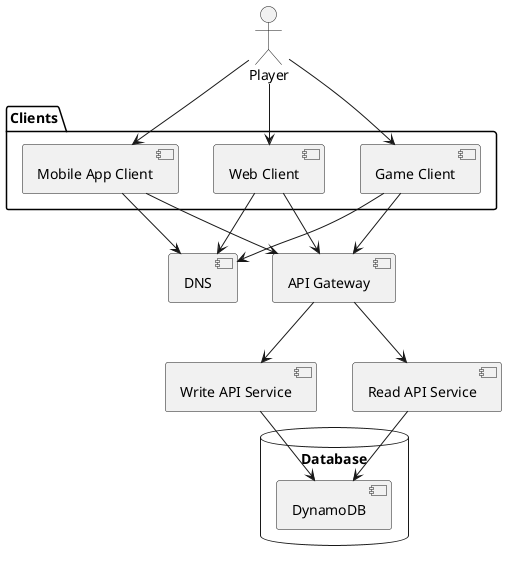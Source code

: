 @startuml
actor Player
top to bottom direction

package "Clients" {
Player --> [Web Client]
Player --> [Mobile App Client]
Player --> [Game Client]
}

[Web Client] --> [DNS]
[Mobile App Client] --> [DNS]
[Game Client] --> [DNS]


[Web Client] --> [API Gateway]
[Mobile App Client] --> [API Gateway]
[Game Client] --> [API Gateway]

[API Gateway] --> [Write API Service]
[API Gateway] --> [Read API Service]

database "Database" {
    [Read API Service] --> [DynamoDB]
    [Write API Service] --> [DynamoDB]
}
@enduml